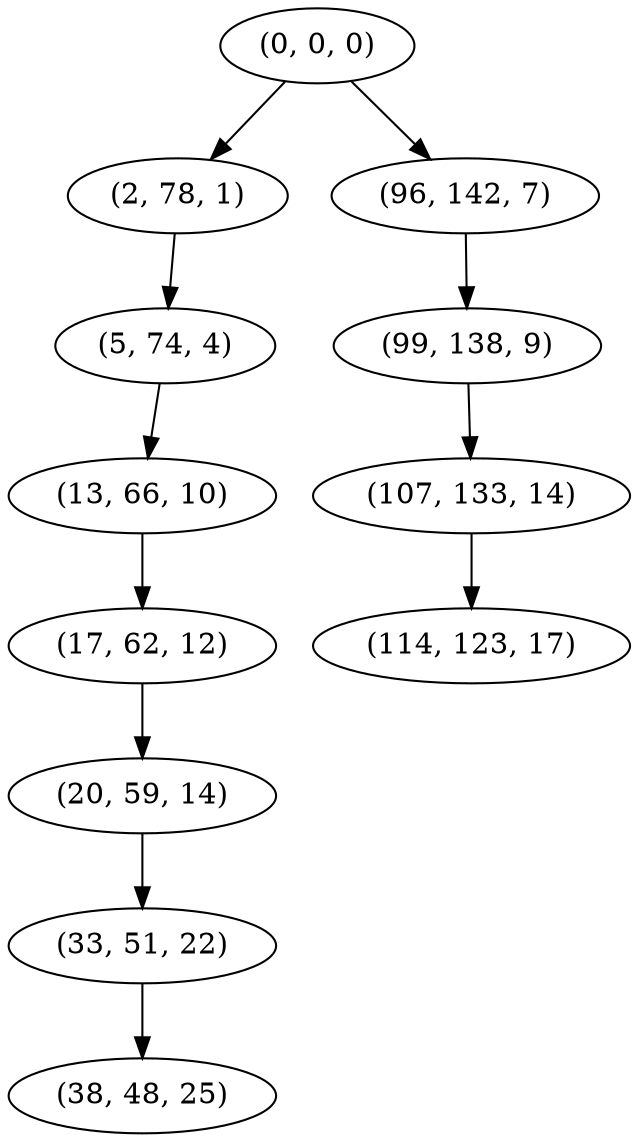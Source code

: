 digraph tree {
    "(0, 0, 0)";
    "(2, 78, 1)";
    "(5, 74, 4)";
    "(13, 66, 10)";
    "(17, 62, 12)";
    "(20, 59, 14)";
    "(33, 51, 22)";
    "(38, 48, 25)";
    "(96, 142, 7)";
    "(99, 138, 9)";
    "(107, 133, 14)";
    "(114, 123, 17)";
    "(0, 0, 0)" -> "(2, 78, 1)";
    "(0, 0, 0)" -> "(96, 142, 7)";
    "(2, 78, 1)" -> "(5, 74, 4)";
    "(5, 74, 4)" -> "(13, 66, 10)";
    "(13, 66, 10)" -> "(17, 62, 12)";
    "(17, 62, 12)" -> "(20, 59, 14)";
    "(20, 59, 14)" -> "(33, 51, 22)";
    "(33, 51, 22)" -> "(38, 48, 25)";
    "(96, 142, 7)" -> "(99, 138, 9)";
    "(99, 138, 9)" -> "(107, 133, 14)";
    "(107, 133, 14)" -> "(114, 123, 17)";
}
